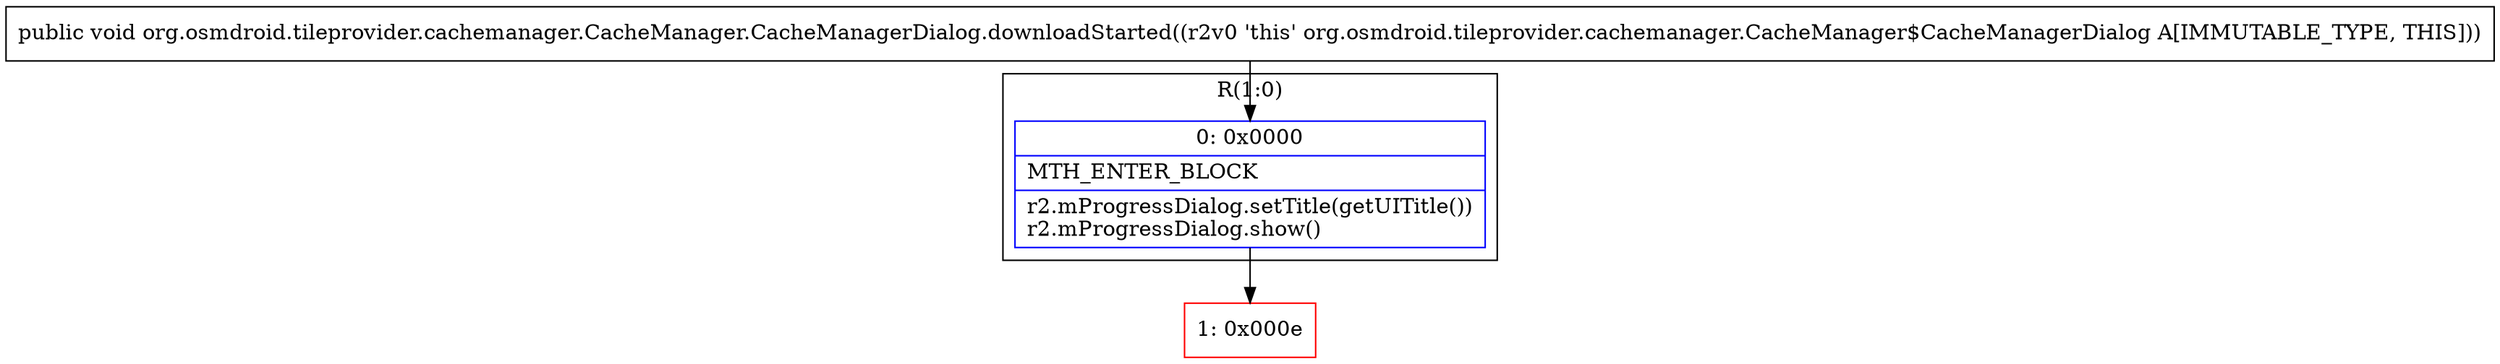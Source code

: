 digraph "CFG fororg.osmdroid.tileprovider.cachemanager.CacheManager.CacheManagerDialog.downloadStarted()V" {
subgraph cluster_Region_1895166506 {
label = "R(1:0)";
node [shape=record,color=blue];
Node_0 [shape=record,label="{0\:\ 0x0000|MTH_ENTER_BLOCK\l|r2.mProgressDialog.setTitle(getUITitle())\lr2.mProgressDialog.show()\l}"];
}
Node_1 [shape=record,color=red,label="{1\:\ 0x000e}"];
MethodNode[shape=record,label="{public void org.osmdroid.tileprovider.cachemanager.CacheManager.CacheManagerDialog.downloadStarted((r2v0 'this' org.osmdroid.tileprovider.cachemanager.CacheManager$CacheManagerDialog A[IMMUTABLE_TYPE, THIS])) }"];
MethodNode -> Node_0;
Node_0 -> Node_1;
}

